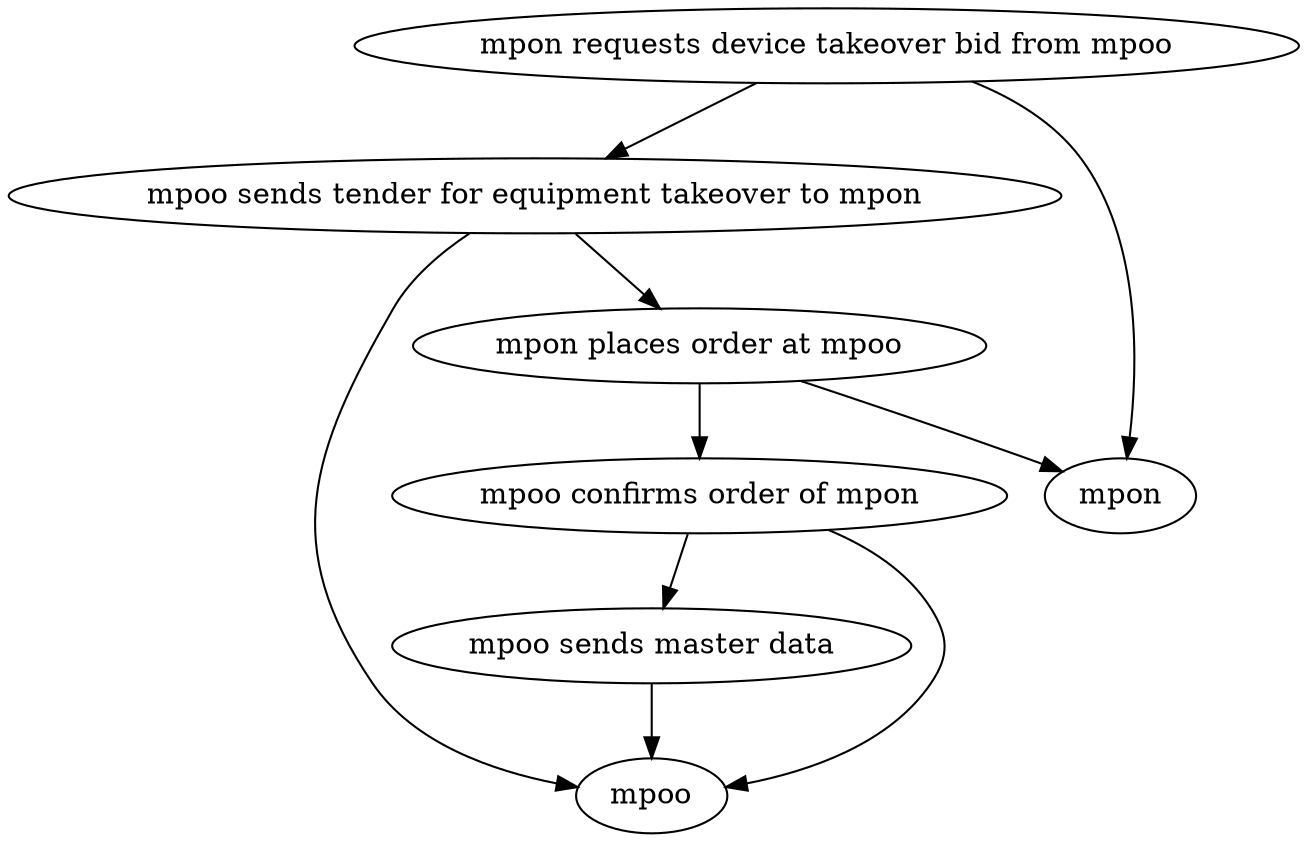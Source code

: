 strict digraph "doc-10.5" {
	graph [name="doc-10.5"];
	"mpon requests device takeover bid from mpoo"	[attrs="{'type': 'Activity', 'label': 'mpon requests device takeover bid from mpoo'}"];
	"mpoo sends tender for equipment takeover to mpon"	[attrs="{'type': 'Activity', 'label': 'mpoo sends tender for equipment takeover to mpon'}"];
	"mpon requests device takeover bid from mpoo" -> "mpoo sends tender for equipment takeover to mpon"	[attrs="{'type': 'flow', 'label': 'flow'}"];
	mpon	[attrs="{'type': 'Actor', 'label': 'mpon'}"];
	"mpon requests device takeover bid from mpoo" -> mpon	[attrs="{'type': 'actor performer', 'label': 'actor performer'}"];
	"mpon places order at mpoo"	[attrs="{'type': 'Activity', 'label': 'mpon places order at mpoo'}"];
	"mpoo sends tender for equipment takeover to mpon" -> "mpon places order at mpoo"	[attrs="{'type': 'flow', 'label': 'flow'}"];
	mpoo	[attrs="{'type': 'Actor', 'label': 'mpoo'}"];
	"mpoo sends tender for equipment takeover to mpon" -> mpoo	[attrs="{'type': 'actor performer', 'label': 'actor performer'}"];
	"mpoo confirms order of mpon"	[attrs="{'type': 'Activity', 'label': 'mpoo confirms order of mpon'}"];
	"mpon places order at mpoo" -> "mpoo confirms order of mpon"	[attrs="{'type': 'flow', 'label': 'flow'}"];
	"mpon places order at mpoo" -> mpon	[attrs="{'type': 'actor performer', 'label': 'actor performer'}"];
	"mpoo sends master data"	[attrs="{'type': 'Activity', 'label': 'mpoo sends master data'}"];
	"mpoo confirms order of mpon" -> "mpoo sends master data"	[attrs="{'type': 'flow', 'label': 'flow'}"];
	"mpoo confirms order of mpon" -> mpoo	[attrs="{'type': 'actor performer', 'label': 'actor performer'}"];
	"mpoo sends master data" -> mpoo	[attrs="{'type': 'actor performer', 'label': 'actor performer'}"];
}
